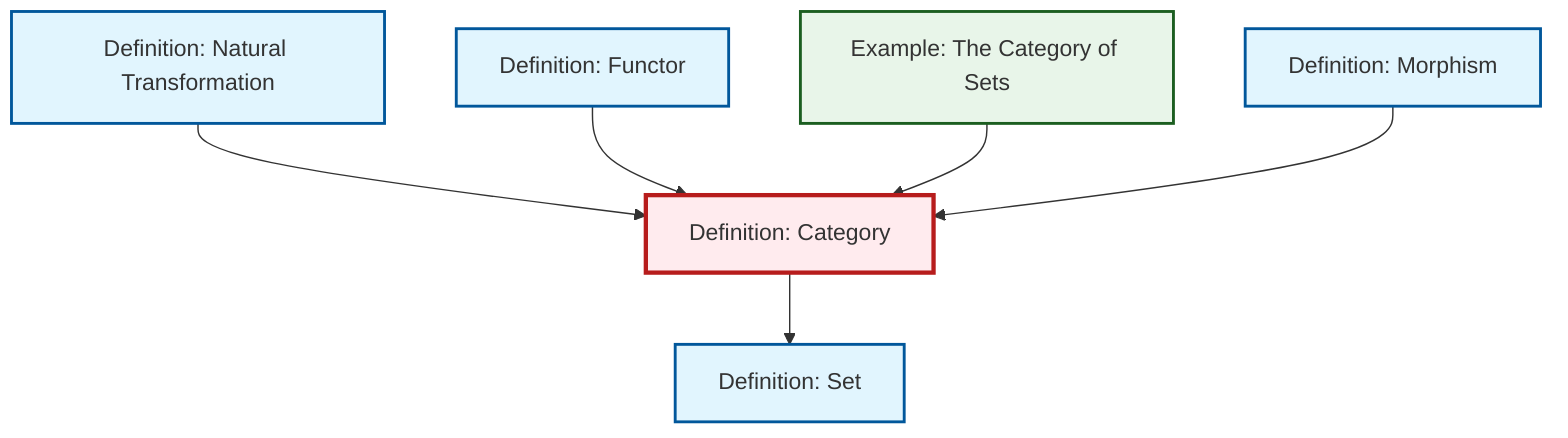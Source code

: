 graph TD
    classDef definition fill:#e1f5fe,stroke:#01579b,stroke-width:2px
    classDef theorem fill:#f3e5f5,stroke:#4a148c,stroke-width:2px
    classDef axiom fill:#fff3e0,stroke:#e65100,stroke-width:2px
    classDef example fill:#e8f5e9,stroke:#1b5e20,stroke-width:2px
    classDef current fill:#ffebee,stroke:#b71c1c,stroke-width:3px
    def-set["Definition: Set"]:::definition
    ex-set-category["Example: The Category of Sets"]:::example
    def-morphism["Definition: Morphism"]:::definition
    def-category["Definition: Category"]:::definition
    def-natural-transformation["Definition: Natural Transformation"]:::definition
    def-functor["Definition: Functor"]:::definition
    def-natural-transformation --> def-category
    def-functor --> def-category
    ex-set-category --> def-category
    def-category --> def-set
    def-morphism --> def-category
    class def-category current